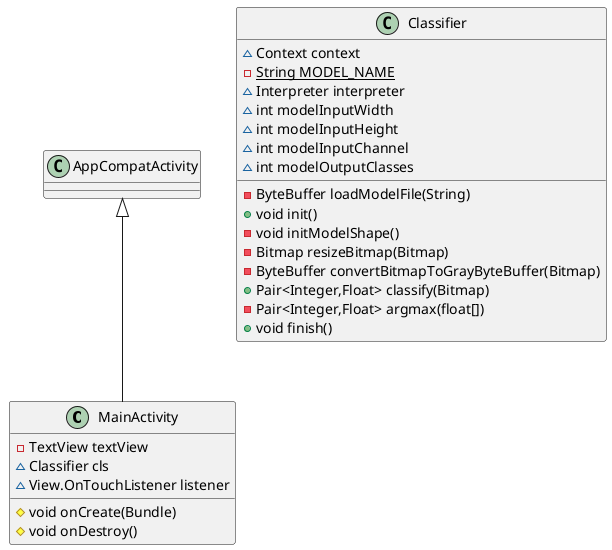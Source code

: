 @startuml
class MainActivity {
- TextView textView
~ Classifier cls
~ View.OnTouchListener listener
# void onCreate(Bundle)
# void onDestroy()
}
class Classifier {
~ Context context
- {static} String MODEL_NAME
~ Interpreter interpreter
~ int modelInputWidth
~ int modelInputHeight
~ int modelInputChannel
~ int modelOutputClasses
- ByteBuffer loadModelFile(String)
+ void init()
- void initModelShape()
- Bitmap resizeBitmap(Bitmap)
- ByteBuffer convertBitmapToGrayByteBuffer(Bitmap)
+ Pair<Integer,Float> classify(Bitmap)
- Pair<Integer,Float> argmax(float[])
+ void finish()
}


AppCompatActivity <|-- MainActivity
@enduml